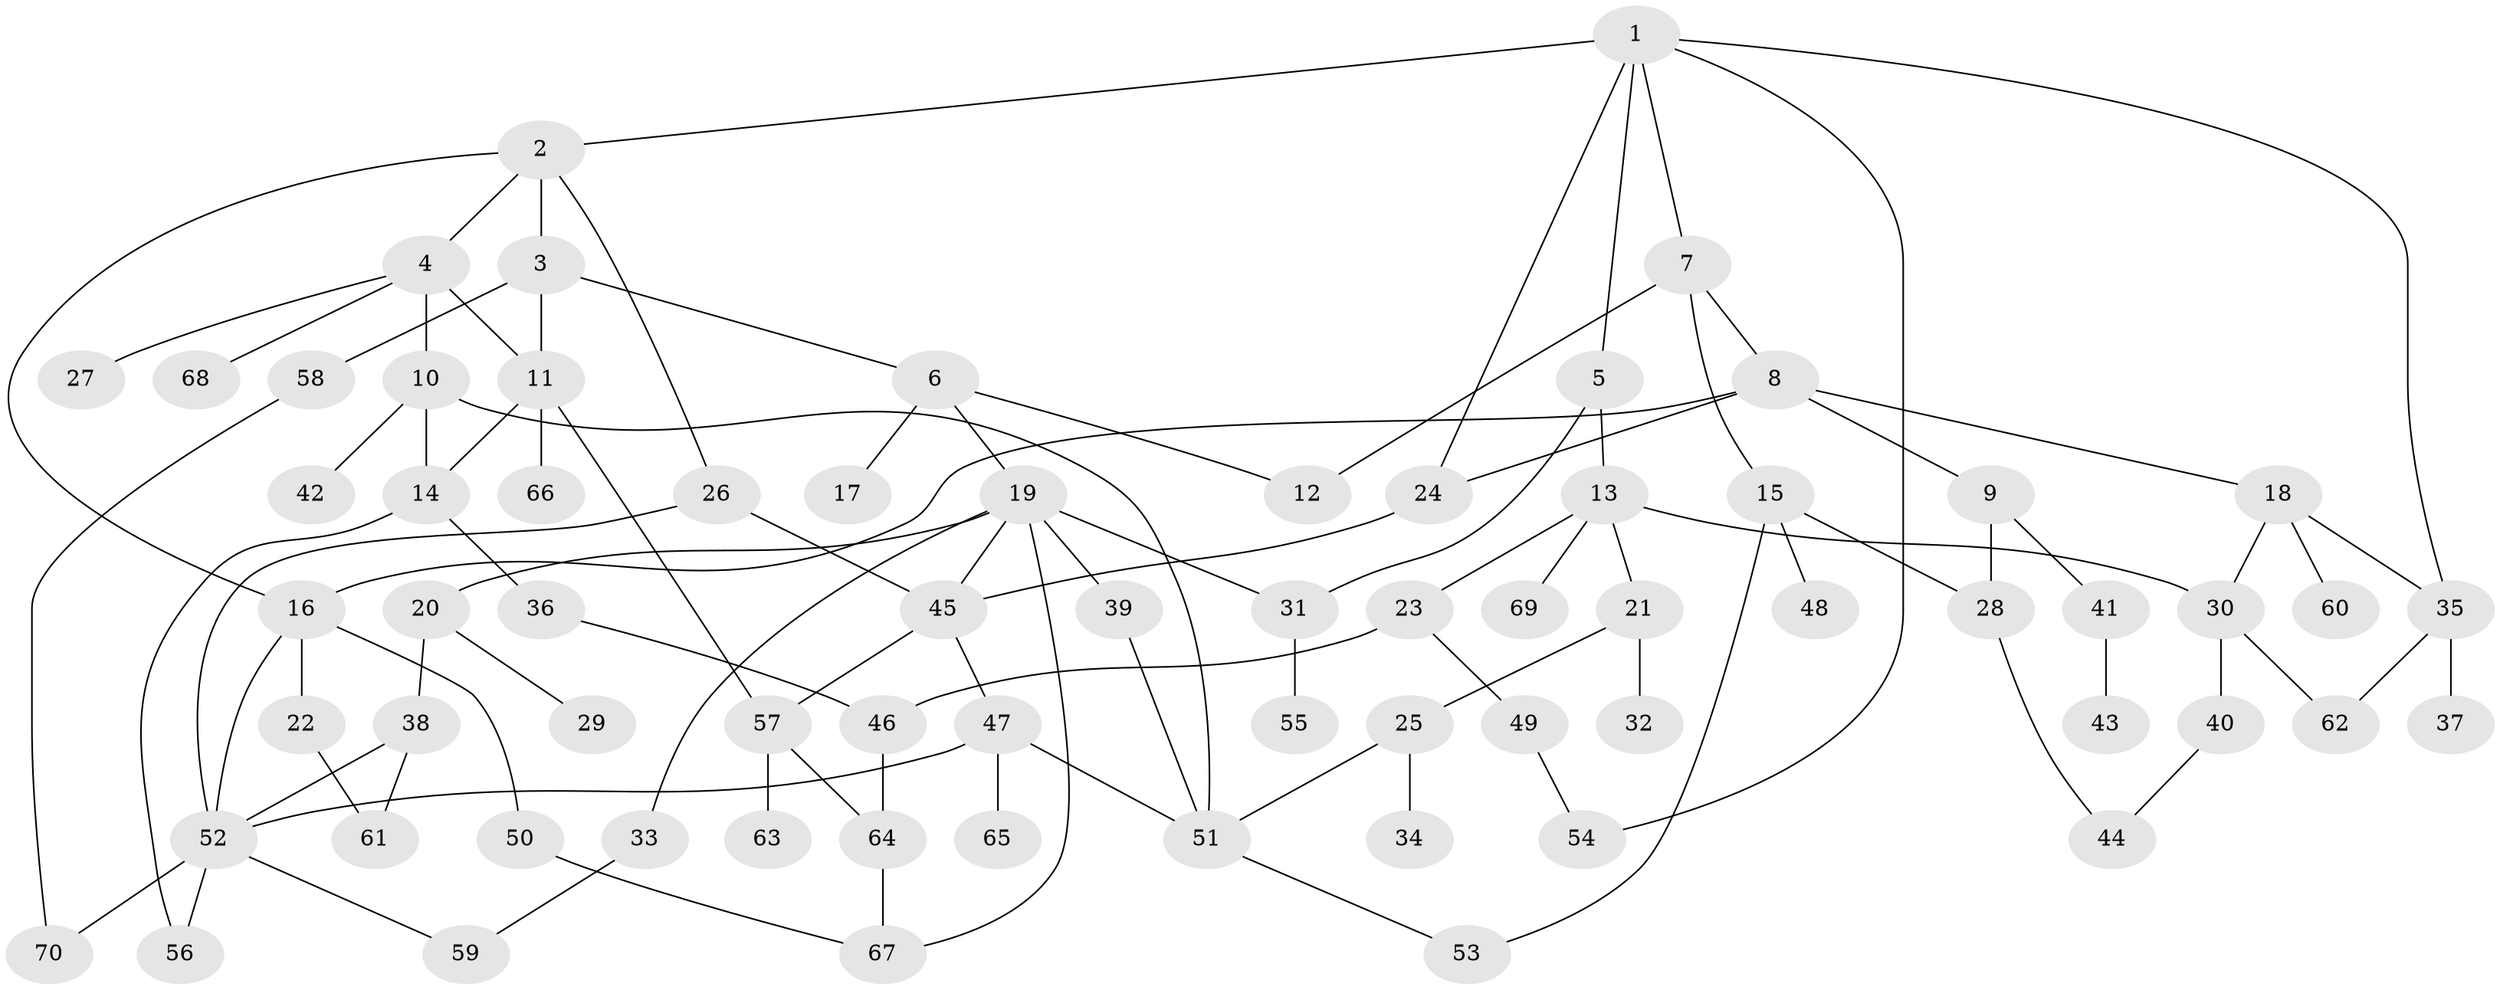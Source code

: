 // Generated by graph-tools (version 1.1) at 2025/13/03/09/25 04:13:17]
// undirected, 70 vertices, 99 edges
graph export_dot {
graph [start="1"]
  node [color=gray90,style=filled];
  1;
  2;
  3;
  4;
  5;
  6;
  7;
  8;
  9;
  10;
  11;
  12;
  13;
  14;
  15;
  16;
  17;
  18;
  19;
  20;
  21;
  22;
  23;
  24;
  25;
  26;
  27;
  28;
  29;
  30;
  31;
  32;
  33;
  34;
  35;
  36;
  37;
  38;
  39;
  40;
  41;
  42;
  43;
  44;
  45;
  46;
  47;
  48;
  49;
  50;
  51;
  52;
  53;
  54;
  55;
  56;
  57;
  58;
  59;
  60;
  61;
  62;
  63;
  64;
  65;
  66;
  67;
  68;
  69;
  70;
  1 -- 2;
  1 -- 5;
  1 -- 7;
  1 -- 35;
  1 -- 24;
  1 -- 54;
  2 -- 3;
  2 -- 4;
  2 -- 16;
  2 -- 26;
  3 -- 6;
  3 -- 11;
  3 -- 58;
  4 -- 10;
  4 -- 27;
  4 -- 68;
  4 -- 11;
  5 -- 13;
  5 -- 31;
  6 -- 12;
  6 -- 17;
  6 -- 19;
  7 -- 8;
  7 -- 15;
  7 -- 12;
  8 -- 9;
  8 -- 18;
  8 -- 24;
  8 -- 16;
  9 -- 28;
  9 -- 41;
  10 -- 14;
  10 -- 42;
  10 -- 51;
  11 -- 66;
  11 -- 57;
  11 -- 14;
  13 -- 21;
  13 -- 23;
  13 -- 30;
  13 -- 69;
  14 -- 36;
  14 -- 56;
  15 -- 48;
  15 -- 53;
  15 -- 28;
  16 -- 22;
  16 -- 50;
  16 -- 52;
  18 -- 60;
  18 -- 35;
  18 -- 30;
  19 -- 20;
  19 -- 31;
  19 -- 33;
  19 -- 39;
  19 -- 45;
  19 -- 67;
  20 -- 29;
  20 -- 38;
  21 -- 25;
  21 -- 32;
  22 -- 61;
  23 -- 49;
  23 -- 46;
  24 -- 45;
  25 -- 34;
  25 -- 51;
  26 -- 45;
  26 -- 52;
  28 -- 44;
  30 -- 40;
  30 -- 62;
  31 -- 55;
  33 -- 59;
  35 -- 37;
  35 -- 62;
  36 -- 46;
  38 -- 61;
  38 -- 52;
  39 -- 51;
  40 -- 44;
  41 -- 43;
  45 -- 47;
  45 -- 57;
  46 -- 64;
  47 -- 51;
  47 -- 65;
  47 -- 52;
  49 -- 54;
  50 -- 67;
  51 -- 53;
  52 -- 56;
  52 -- 70;
  52 -- 59;
  57 -- 63;
  57 -- 64;
  58 -- 70;
  64 -- 67;
}
